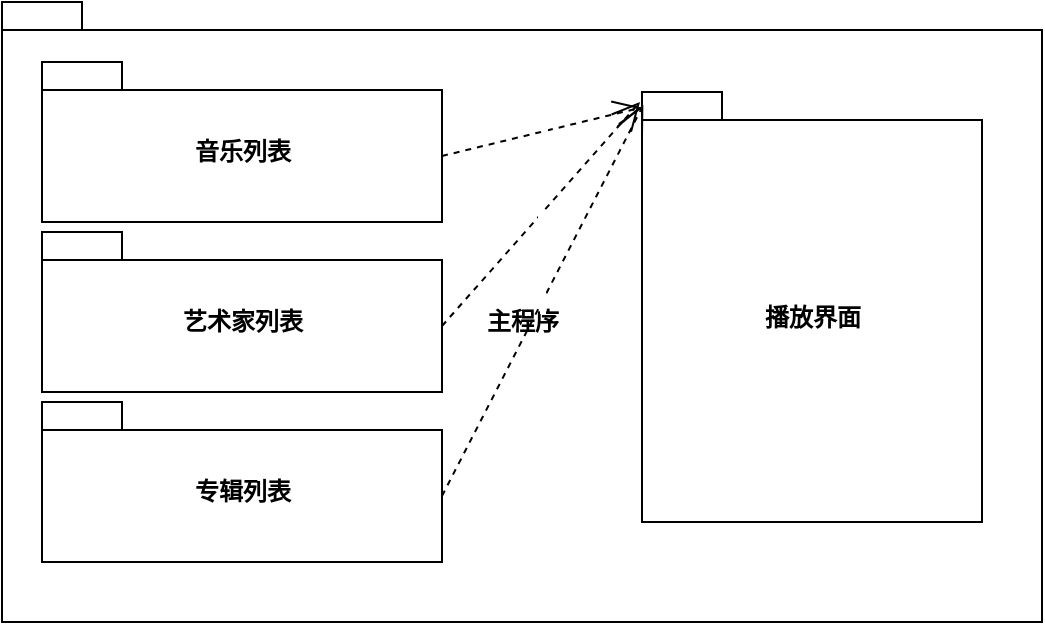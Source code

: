 <mxfile version="14.1.8" type="github">
  <diagram id="4IKgftMM5CkpKtV7tetH" name="Page-1">
    <mxGraphModel dx="720" dy="615" grid="1" gridSize="10" guides="1" tooltips="1" connect="1" arrows="1" fold="1" page="1" pageScale="1" pageWidth="827" pageHeight="1169" math="0" shadow="0">
      <root>
        <mxCell id="0" />
        <mxCell id="1" parent="0" />
        <mxCell id="InsGhwm5IBnsXCr6d3m6-1" value="主程序" style="shape=folder;fontStyle=1;spacingTop=10;tabWidth=40;tabHeight=14;tabPosition=left;html=1;" vertex="1" parent="1">
          <mxGeometry x="110" y="110" width="520" height="310" as="geometry" />
        </mxCell>
        <mxCell id="InsGhwm5IBnsXCr6d3m6-2" value="音乐列表" style="shape=folder;fontStyle=1;spacingTop=10;tabWidth=40;tabHeight=14;tabPosition=left;html=1;" vertex="1" parent="1">
          <mxGeometry x="130" y="140" width="200" height="80" as="geometry" />
        </mxCell>
        <mxCell id="InsGhwm5IBnsXCr6d3m6-3" value="艺术家列表&lt;span style=&quot;color: rgba(0 , 0 , 0 , 0) ; font-family: monospace ; font-size: 0px ; font-weight: 400&quot;&gt;%3CmxGraphModel%3E%3Croot%3E%3CmxCell%20id%3D%220%22%2F%3E%3CmxCell%20id%3D%221%22%20parent%3D%220%22%2F%3E%3CmxCell%20id%3D%222%22%20value%3D%22%E9%9F%B3%E4%B9%90%E5%88%97%E8%A1%A8%22%20style%3D%22shape%3Dfolder%3BfontStyle%3D1%3BspacingTop%3D10%3BtabWidth%3D40%3BtabHeight%3D14%3BtabPosition%3Dleft%3Bhtml%3D1%3B%22%20vertex%3D%221%22%20parent%3D%221%22%3E%3CmxGeometry%20x%3D%22130%22%20y%3D%22140%22%20width%3D%22120%22%20height%3D%2280%22%20as%3D%22geometry%22%2F%3E%3C%2FmxCell%3E%3C%2Froot%3E%3C%2FmxGraphModel%3E&lt;/span&gt;" style="shape=folder;fontStyle=1;spacingTop=10;tabWidth=40;tabHeight=14;tabPosition=left;html=1;" vertex="1" parent="1">
          <mxGeometry x="130" y="225" width="200" height="80" as="geometry" />
        </mxCell>
        <mxCell id="InsGhwm5IBnsXCr6d3m6-4" value="专辑列表" style="shape=folder;fontStyle=1;spacingTop=10;tabWidth=40;tabHeight=14;tabPosition=left;html=1;" vertex="1" parent="1">
          <mxGeometry x="130" y="310" width="200" height="80" as="geometry" />
        </mxCell>
        <mxCell id="InsGhwm5IBnsXCr6d3m6-5" value="播放界面" style="shape=folder;fontStyle=1;spacingTop=10;tabWidth=40;tabHeight=14;tabPosition=left;html=1;" vertex="1" parent="1">
          <mxGeometry x="430" y="155" width="170" height="215" as="geometry" />
        </mxCell>
        <mxCell id="InsGhwm5IBnsXCr6d3m6-12" value="&amp;nbsp;" style="endArrow=open;endSize=12;dashed=1;html=1;exitX=0;exitY=0;exitDx=200;exitDy=47;exitPerimeter=0;entryX=-0.001;entryY=0.036;entryDx=0;entryDy=0;entryPerimeter=0;" edge="1" parent="1" source="InsGhwm5IBnsXCr6d3m6-2" target="InsGhwm5IBnsXCr6d3m6-5">
          <mxGeometry x="0.017" y="-1" width="160" relative="1" as="geometry">
            <mxPoint x="290" y="240" as="sourcePoint" />
            <mxPoint x="450" y="240" as="targetPoint" />
            <mxPoint as="offset" />
          </mxGeometry>
        </mxCell>
        <mxCell id="InsGhwm5IBnsXCr6d3m6-13" value="&amp;nbsp;" style="endArrow=open;endSize=12;dashed=1;html=1;exitX=0;exitY=0;exitDx=200;exitDy=47;exitPerimeter=0;" edge="1" parent="1" source="InsGhwm5IBnsXCr6d3m6-3">
          <mxGeometry width="160" relative="1" as="geometry">
            <mxPoint x="340" y="197" as="sourcePoint" />
            <mxPoint x="429" y="160" as="targetPoint" />
            <Array as="points" />
          </mxGeometry>
        </mxCell>
        <mxCell id="InsGhwm5IBnsXCr6d3m6-14" value="&amp;nbsp;" style="endArrow=open;endSize=12;dashed=1;html=1;exitX=0;exitY=0;exitDx=200;exitDy=47;exitPerimeter=0;entryX=0.004;entryY=0.03;entryDx=0;entryDy=0;entryPerimeter=0;" edge="1" parent="1" source="InsGhwm5IBnsXCr6d3m6-4" target="InsGhwm5IBnsXCr6d3m6-5">
          <mxGeometry width="160" relative="1" as="geometry">
            <mxPoint x="340" y="282" as="sourcePoint" />
            <mxPoint x="430" y="190" as="targetPoint" />
            <Array as="points" />
          </mxGeometry>
        </mxCell>
      </root>
    </mxGraphModel>
  </diagram>
</mxfile>
